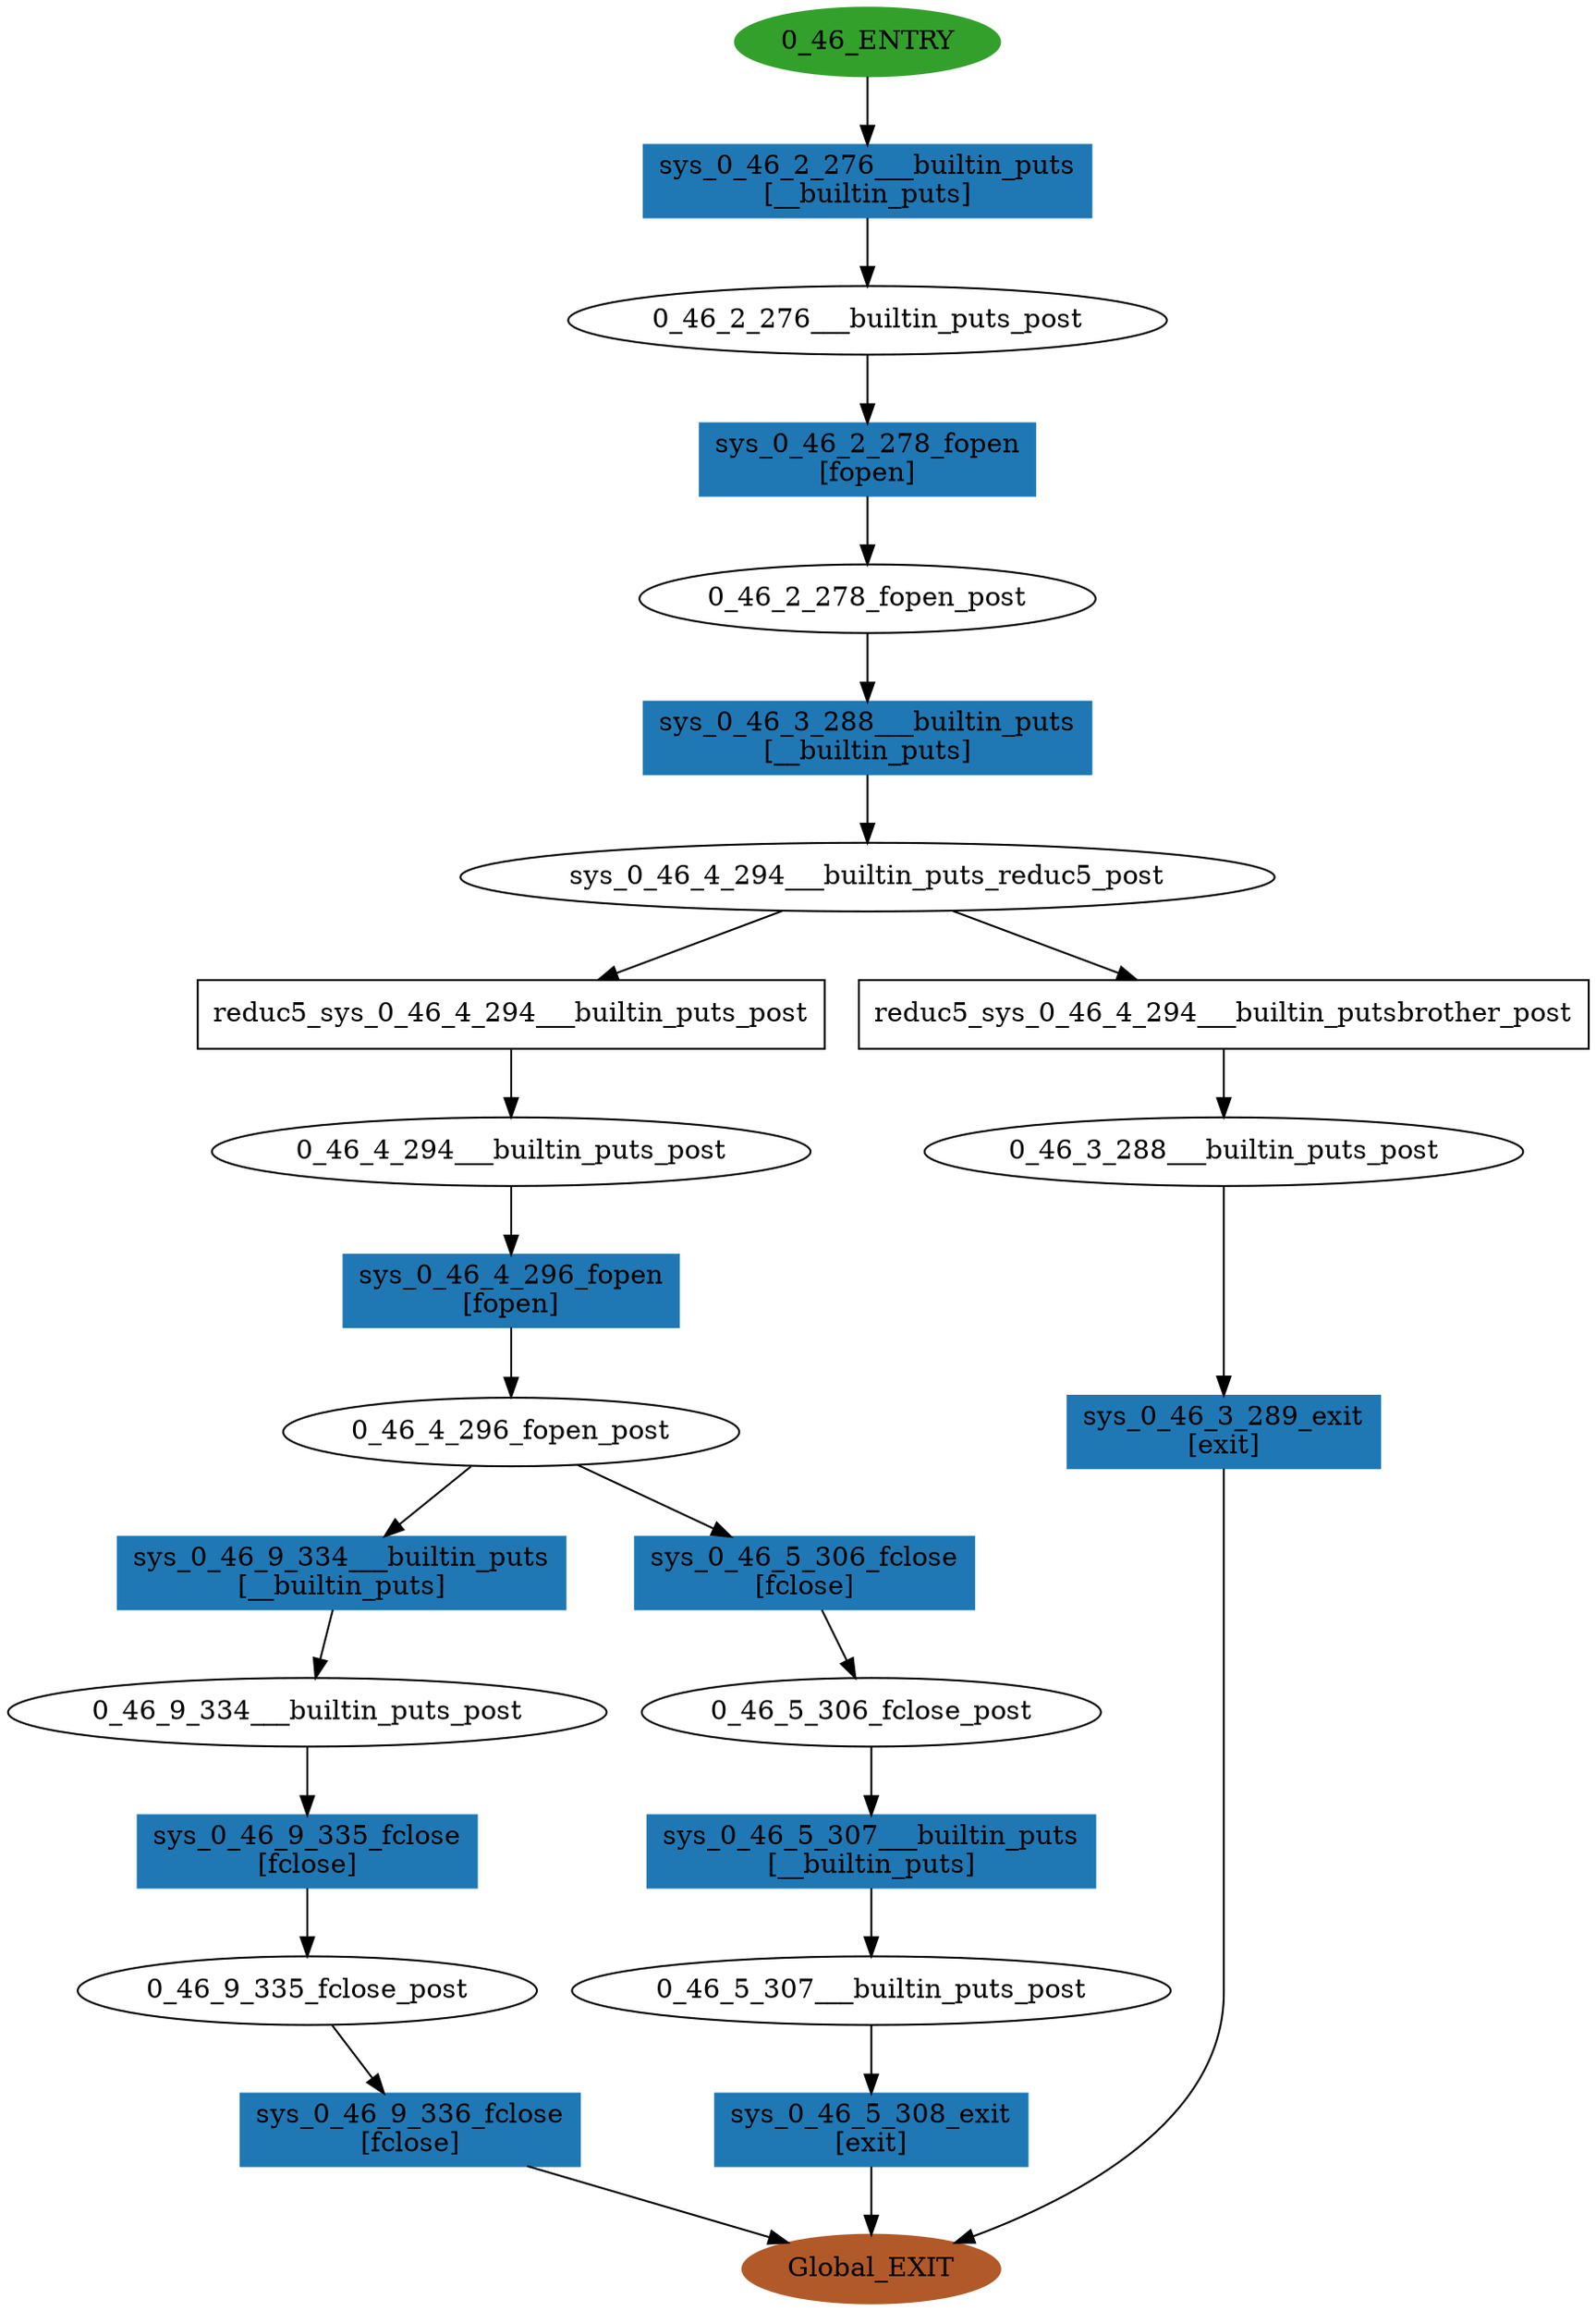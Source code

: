 digraph model { 
compound=true; 
node  [style="filled", colorscheme="paired12"];  "0_46_9_335_fclose_post" [shape=ellipse, style=""];
  "0_46_5_307___builtin_puts_post" [shape=ellipse, style=""];
  "0_46_5_306_fclose_post" [shape=ellipse, style=""];
  "0_46_9_334___builtin_puts_post" [shape=ellipse, style=""];
  "0_46_ENTRY" [shape=ellipse, color=4, style=filled];
  "0_46_4_296_fopen_post" [shape=ellipse, style=""];
  "0_46_2_276___builtin_puts_post" [shape=ellipse, style=""];
  "0_46_4_294___builtin_puts_post" [shape=ellipse, style=""];
  "sys_0_46_4_294___builtin_puts_reduc5_post" [shape=ellipse, style=""];
  "0_46_3_288___builtin_puts_post" [shape=ellipse, style=""];
  "0_46_2_278_fopen_post" [shape=ellipse, style=""];
  "Global_EXIT" [shape=ellipse, color=12, style=filled];
  "reduc5_sys_0_46_4_294___builtin_puts_post" [shape=box, style=""];
  "reduc5_sys_0_46_4_294___builtin_puts_post" [label="reduc5_sys_0_46_4_294___builtin_puts_post\n"];
  "sys_0_46_2_278_fopen" [shape=box, style=""];
  "sys_0_46_2_278_fopen" [color=2, style=filled];
  "sys_0_46_2_278_fopen" [label="sys_0_46_2_278_fopen\n[fopen]"];
  "sys_0_46_4_296_fopen" [shape=box, style=""];
  "sys_0_46_4_296_fopen" [color=2, style=filled];
  "sys_0_46_4_296_fopen" [label="sys_0_46_4_296_fopen\n[fopen]"];
  "sys_0_46_9_336_fclose" [shape=box, style=""];
  "sys_0_46_9_336_fclose" [color=2, style=filled];
  "sys_0_46_9_336_fclose" [label="sys_0_46_9_336_fclose\n[fclose]"];
  "sys_0_46_9_334___builtin_puts" [shape=box, style=""];
  "sys_0_46_9_334___builtin_puts" [color=2, style=filled];
  "sys_0_46_9_334___builtin_puts" [label="sys_0_46_9_334___builtin_puts\n[__builtin_puts]"];
  "sys_0_46_2_276___builtin_puts" [shape=box, style=""];
  "sys_0_46_2_276___builtin_puts" [color=2, style=filled];
  "sys_0_46_2_276___builtin_puts" [label="sys_0_46_2_276___builtin_puts\n[__builtin_puts]"];
  "sys_0_46_5_306_fclose" [shape=box, style=""];
  "sys_0_46_5_306_fclose" [color=2, style=filled];
  "sys_0_46_5_306_fclose" [label="sys_0_46_5_306_fclose\n[fclose]"];
  "sys_0_46_3_288___builtin_puts" [shape=box, style=""];
  "sys_0_46_3_288___builtin_puts" [color=2, style=filled];
  "sys_0_46_3_288___builtin_puts" [label="sys_0_46_3_288___builtin_puts\n[__builtin_puts]"];
  "reduc5_sys_0_46_4_294___builtin_putsbrother_post" [shape=box, style=""];
  "reduc5_sys_0_46_4_294___builtin_putsbrother_post" [label="reduc5_sys_0_46_4_294___builtin_putsbrother_post\n"];
  "sys_0_46_3_289_exit" [shape=box, style=""];
  "sys_0_46_3_289_exit" [color=2, style=filled];
  "sys_0_46_3_289_exit" [label="sys_0_46_3_289_exit\n[exit]"];
  "sys_0_46_5_308_exit" [shape=box, style=""];
  "sys_0_46_5_308_exit" [color=2, style=filled];
  "sys_0_46_5_308_exit" [label="sys_0_46_5_308_exit\n[exit]"];
  "sys_0_46_5_307___builtin_puts" [shape=box, style=""];
  "sys_0_46_5_307___builtin_puts" [color=2, style=filled];
  "sys_0_46_5_307___builtin_puts" [label="sys_0_46_5_307___builtin_puts\n[__builtin_puts]"];
  "sys_0_46_9_335_fclose" [shape=box, style=""];
  "sys_0_46_9_335_fclose" [color=2, style=filled];
  "sys_0_46_9_335_fclose" [label="sys_0_46_9_335_fclose\n[fclose]"];
  "0_46_2_278_fopen_post" -> "sys_0_46_3_288___builtin_puts" [label="", arrowhead="normal"];
  "sys_0_46_5_306_fclose" -> "0_46_5_306_fclose_post" [label="", arrowhead="normal"];
  "0_46_5_307___builtin_puts_post" -> "sys_0_46_5_308_exit" [label="", arrowhead="normal"];
  "0_46_3_288___builtin_puts_post" -> "sys_0_46_3_289_exit" [label="", arrowhead="normal"];
  "sys_0_46_9_334___builtin_puts" -> "0_46_9_334___builtin_puts_post" [label="", arrowhead="normal"];
  "sys_0_46_4_296_fopen" -> "0_46_4_296_fopen_post" [label="", arrowhead="normal"];
  "sys_0_46_2_278_fopen" -> "0_46_2_278_fopen_post" [label="", arrowhead="normal"];
  "0_46_4_296_fopen_post" -> "sys_0_46_5_306_fclose" [label="", arrowhead="normal"];
  "0_46_ENTRY" -> "sys_0_46_2_276___builtin_puts" [label="", arrowhead="normal"];
  "0_46_9_335_fclose_post" -> "sys_0_46_9_336_fclose" [label="", arrowhead="normal"];
  "0_46_5_306_fclose_post" -> "sys_0_46_5_307___builtin_puts" [label="", arrowhead="normal"];
  "0_46_2_276___builtin_puts_post" -> "sys_0_46_2_278_fopen" [label="", arrowhead="normal"];
  "sys_0_46_5_308_exit" -> "Global_EXIT" [label="", arrowhead="normal"];
  "reduc5_sys_0_46_4_294___builtin_puts_post" -> "0_46_4_294___builtin_puts_post" [label="", arrowhead="normal"];
  "reduc5_sys_0_46_4_294___builtin_putsbrother_post" -> "0_46_3_288___builtin_puts_post" [label="", arrowhead="normal"];
  "0_46_4_294___builtin_puts_post" -> "sys_0_46_4_296_fopen" [label="", arrowhead="normal"];
  "sys_0_46_5_307___builtin_puts" -> "0_46_5_307___builtin_puts_post" [label="", arrowhead="normal"];
  "sys_0_46_9_336_fclose" -> "Global_EXIT" [label="", arrowhead="normal"];
  "sys_0_46_2_276___builtin_puts" -> "0_46_2_276___builtin_puts_post" [label="", arrowhead="normal"];
  "sys_0_46_4_294___builtin_puts_reduc5_post" -> "reduc5_sys_0_46_4_294___builtin_putsbrother_post" [label="", arrowhead="normal"];
  "sys_0_46_9_335_fclose" -> "0_46_9_335_fclose_post" [label="", arrowhead="normal"];
  "0_46_9_334___builtin_puts_post" -> "sys_0_46_9_335_fclose" [label="", arrowhead="normal"];
  "sys_0_46_3_289_exit" -> "Global_EXIT" [label="", arrowhead="normal"];
  "sys_0_46_4_294___builtin_puts_reduc5_post" -> "reduc5_sys_0_46_4_294___builtin_puts_post" [label="", arrowhead="normal"];
  "sys_0_46_3_288___builtin_puts" -> "sys_0_46_4_294___builtin_puts_reduc5_post" [label="", arrowhead="normal"];
  "0_46_4_296_fopen_post" -> "sys_0_46_9_334___builtin_puts" [label="", arrowhead="normal"];
}
